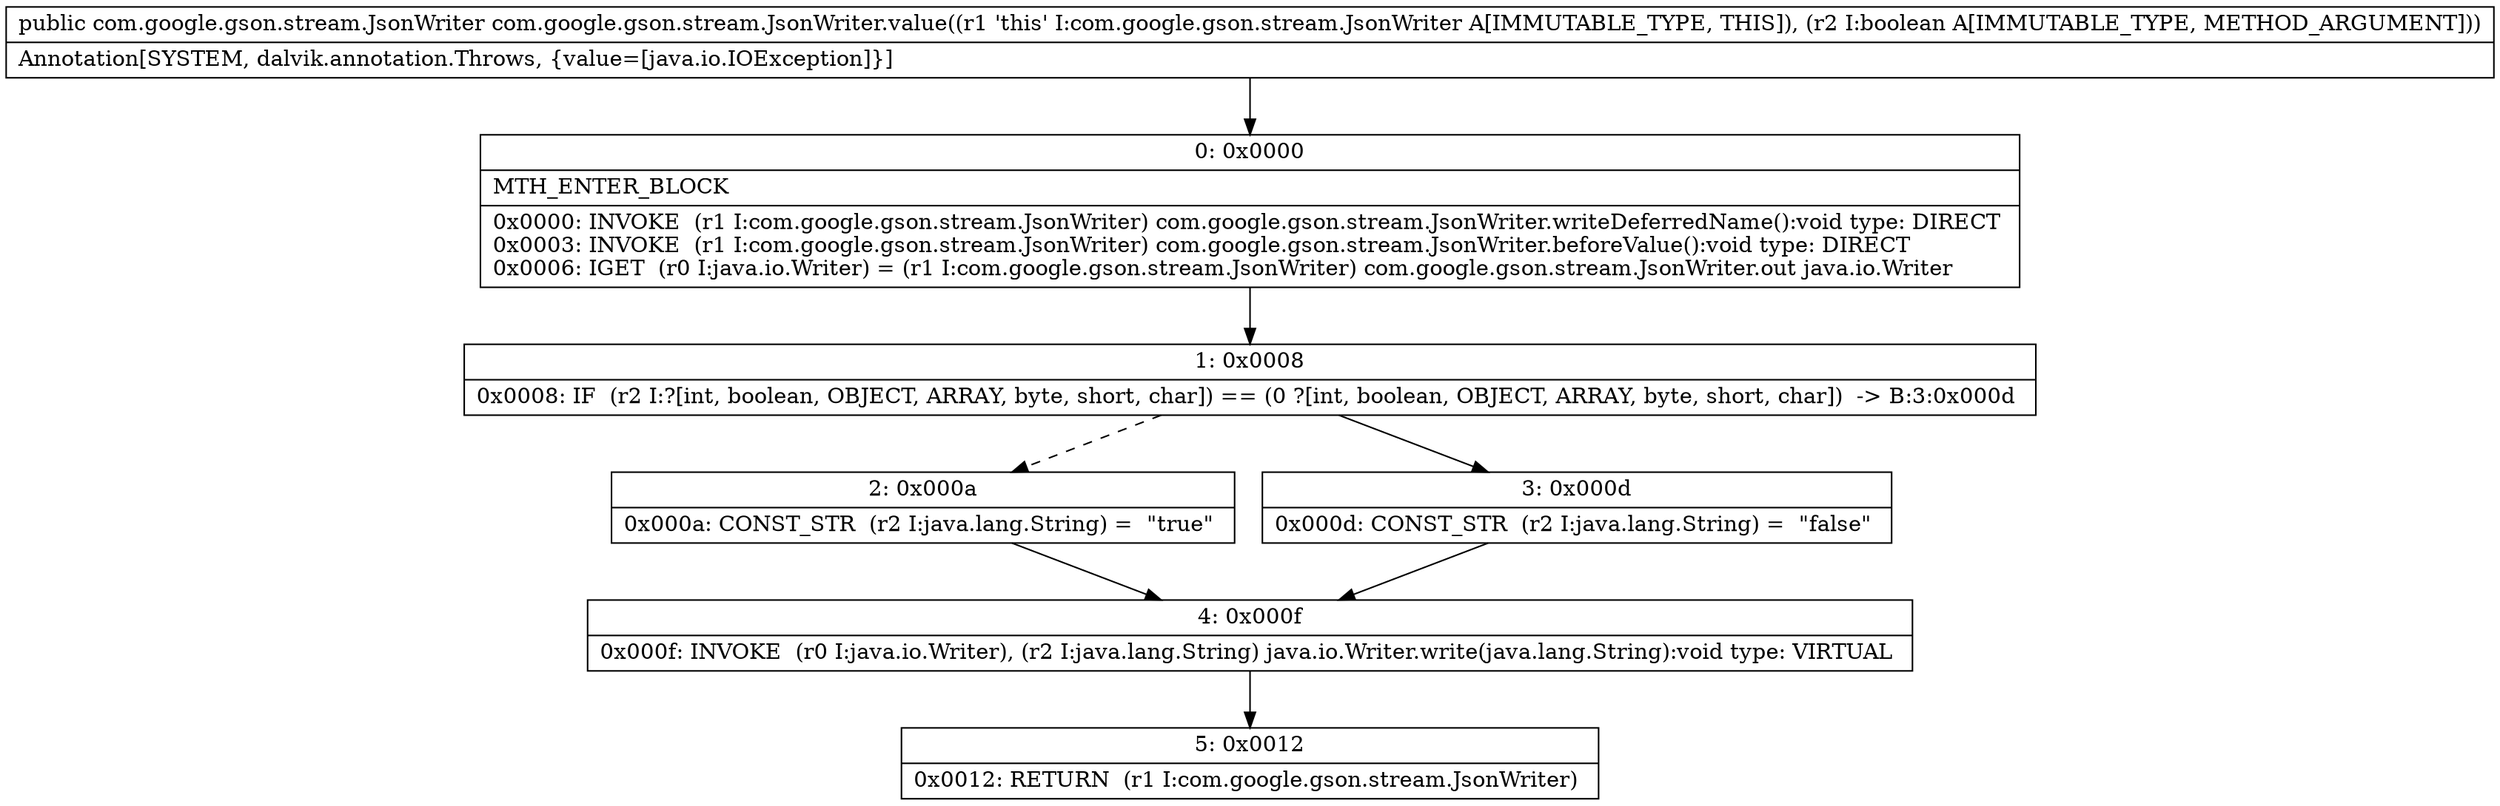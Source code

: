 digraph "CFG forcom.google.gson.stream.JsonWriter.value(Z)Lcom\/google\/gson\/stream\/JsonWriter;" {
Node_0 [shape=record,label="{0\:\ 0x0000|MTH_ENTER_BLOCK\l|0x0000: INVOKE  (r1 I:com.google.gson.stream.JsonWriter) com.google.gson.stream.JsonWriter.writeDeferredName():void type: DIRECT \l0x0003: INVOKE  (r1 I:com.google.gson.stream.JsonWriter) com.google.gson.stream.JsonWriter.beforeValue():void type: DIRECT \l0x0006: IGET  (r0 I:java.io.Writer) = (r1 I:com.google.gson.stream.JsonWriter) com.google.gson.stream.JsonWriter.out java.io.Writer \l}"];
Node_1 [shape=record,label="{1\:\ 0x0008|0x0008: IF  (r2 I:?[int, boolean, OBJECT, ARRAY, byte, short, char]) == (0 ?[int, boolean, OBJECT, ARRAY, byte, short, char])  \-\> B:3:0x000d \l}"];
Node_2 [shape=record,label="{2\:\ 0x000a|0x000a: CONST_STR  (r2 I:java.lang.String) =  \"true\" \l}"];
Node_3 [shape=record,label="{3\:\ 0x000d|0x000d: CONST_STR  (r2 I:java.lang.String) =  \"false\" \l}"];
Node_4 [shape=record,label="{4\:\ 0x000f|0x000f: INVOKE  (r0 I:java.io.Writer), (r2 I:java.lang.String) java.io.Writer.write(java.lang.String):void type: VIRTUAL \l}"];
Node_5 [shape=record,label="{5\:\ 0x0012|0x0012: RETURN  (r1 I:com.google.gson.stream.JsonWriter) \l}"];
MethodNode[shape=record,label="{public com.google.gson.stream.JsonWriter com.google.gson.stream.JsonWriter.value((r1 'this' I:com.google.gson.stream.JsonWriter A[IMMUTABLE_TYPE, THIS]), (r2 I:boolean A[IMMUTABLE_TYPE, METHOD_ARGUMENT]))  | Annotation[SYSTEM, dalvik.annotation.Throws, \{value=[java.io.IOException]\}]\l}"];
MethodNode -> Node_0;
Node_0 -> Node_1;
Node_1 -> Node_2[style=dashed];
Node_1 -> Node_3;
Node_2 -> Node_4;
Node_3 -> Node_4;
Node_4 -> Node_5;
}

